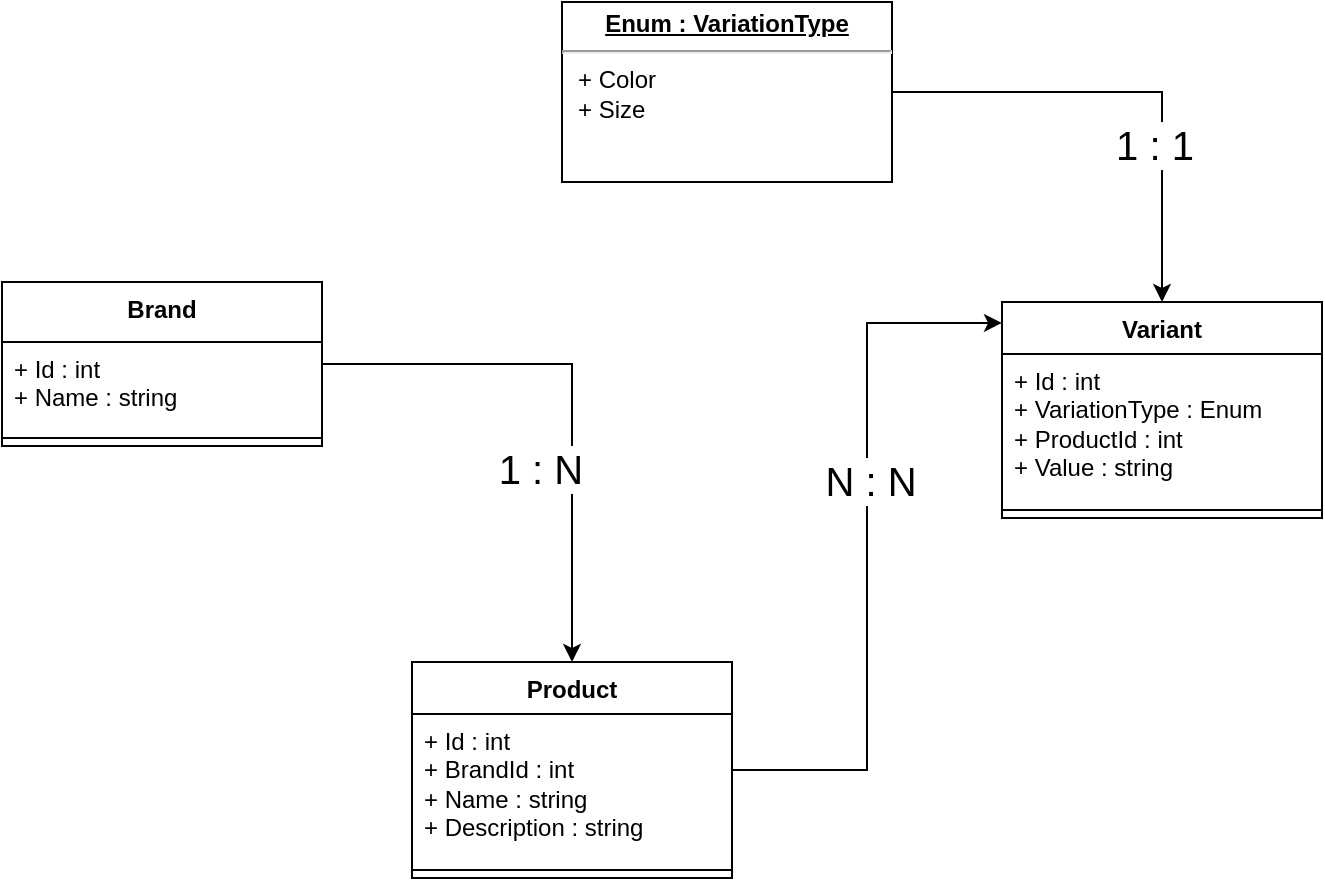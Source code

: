 <mxfile version="21.2.1" type="device">
  <diagram name="product-context" id="9T32YBrJPs4jaNjLuShG">
    <mxGraphModel dx="1064" dy="849" grid="1" gridSize="10" guides="1" tooltips="1" connect="1" arrows="1" fold="1" page="1" pageScale="1" pageWidth="850" pageHeight="1100" math="0" shadow="0">
      <root>
        <mxCell id="6dXZLjUjX2L0uS8dnxFx-0" />
        <mxCell id="6dXZLjUjX2L0uS8dnxFx-1" parent="6dXZLjUjX2L0uS8dnxFx-0" />
        <mxCell id="S02hyk1k4mNcp11lXL6--23" style="edgeStyle=orthogonalEdgeStyle;rounded=0;orthogonalLoop=1;jettySize=auto;html=1;entryX=0;entryY=0.097;entryDx=0;entryDy=0;entryPerimeter=0;" parent="6dXZLjUjX2L0uS8dnxFx-1" source="aTCpEZcv4GBJmR-NWyq7-9" target="S02hyk1k4mNcp11lXL6--0" edge="1">
          <mxGeometry relative="1" as="geometry" />
        </mxCell>
        <mxCell id="S02hyk1k4mNcp11lXL6--24" value="N : N" style="edgeLabel;html=1;align=center;verticalAlign=middle;resizable=0;points=[];fontSize=20;" parent="S02hyk1k4mNcp11lXL6--23" vertex="1" connectable="0">
          <mxGeometry x="0.19" relative="1" as="geometry">
            <mxPoint x="1" y="1" as="offset" />
          </mxGeometry>
        </mxCell>
        <mxCell id="aTCpEZcv4GBJmR-NWyq7-9" value="Product" style="swimlane;fontStyle=1;align=center;verticalAlign=top;childLayout=stackLayout;horizontal=1;startSize=26;horizontalStack=0;resizeParent=1;resizeParentMax=0;resizeLast=0;collapsible=1;marginBottom=0;whiteSpace=wrap;html=1;" parent="6dXZLjUjX2L0uS8dnxFx-1" vertex="1">
          <mxGeometry x="305" y="410" width="160" height="108" as="geometry" />
        </mxCell>
        <mxCell id="aTCpEZcv4GBJmR-NWyq7-10" value="+ Id : int&lt;br&gt;+ BrandId : int&lt;br&gt;+ Name : string&lt;br&gt;+ Description : string" style="text;strokeColor=none;fillColor=none;align=left;verticalAlign=top;spacingLeft=4;spacingRight=4;overflow=hidden;rotatable=0;points=[[0,0.5],[1,0.5]];portConstraint=eastwest;whiteSpace=wrap;html=1;" parent="aTCpEZcv4GBJmR-NWyq7-9" vertex="1">
          <mxGeometry y="26" width="160" height="74" as="geometry" />
        </mxCell>
        <mxCell id="aTCpEZcv4GBJmR-NWyq7-11" value="" style="line;strokeWidth=1;fillColor=none;align=left;verticalAlign=middle;spacingTop=-1;spacingLeft=3;spacingRight=3;rotatable=0;labelPosition=right;points=[];portConstraint=eastwest;strokeColor=inherit;" parent="aTCpEZcv4GBJmR-NWyq7-9" vertex="1">
          <mxGeometry y="100" width="160" height="8" as="geometry" />
        </mxCell>
        <mxCell id="S02hyk1k4mNcp11lXL6--19" style="edgeStyle=orthogonalEdgeStyle;rounded=0;orthogonalLoop=1;jettySize=auto;html=1;" parent="6dXZLjUjX2L0uS8dnxFx-1" source="aTCpEZcv4GBJmR-NWyq7-13" target="aTCpEZcv4GBJmR-NWyq7-9" edge="1">
          <mxGeometry relative="1" as="geometry" />
        </mxCell>
        <mxCell id="S02hyk1k4mNcp11lXL6--20" value="1 : N" style="edgeLabel;html=1;align=center;verticalAlign=middle;resizable=0;points=[];spacing=2;spacingTop=4;fontSize=20;" parent="S02hyk1k4mNcp11lXL6--19" vertex="1" connectable="0">
          <mxGeometry x="0.321" y="-1" relative="1" as="geometry">
            <mxPoint x="-15" y="-6" as="offset" />
          </mxGeometry>
        </mxCell>
        <mxCell id="aTCpEZcv4GBJmR-NWyq7-13" value="Brand" style="swimlane;fontStyle=1;align=center;verticalAlign=top;childLayout=stackLayout;horizontal=1;startSize=30;horizontalStack=0;resizeParent=1;resizeParentMax=0;resizeLast=0;collapsible=1;marginBottom=0;whiteSpace=wrap;html=1;" parent="6dXZLjUjX2L0uS8dnxFx-1" vertex="1">
          <mxGeometry x="100" y="220" width="160" height="82" as="geometry" />
        </mxCell>
        <mxCell id="aTCpEZcv4GBJmR-NWyq7-14" value="+ Id : int&lt;br style=&quot;border-color: var(--border-color);&quot;&gt;+ Name : string" style="text;strokeColor=none;fillColor=none;align=left;verticalAlign=top;spacingLeft=4;spacingRight=4;overflow=hidden;rotatable=0;points=[[0,0.5],[1,0.5]];portConstraint=eastwest;whiteSpace=wrap;html=1;" parent="aTCpEZcv4GBJmR-NWyq7-13" vertex="1">
          <mxGeometry y="30" width="160" height="44" as="geometry" />
        </mxCell>
        <mxCell id="aTCpEZcv4GBJmR-NWyq7-15" value="" style="line;strokeWidth=1;fillColor=none;align=left;verticalAlign=middle;spacingTop=-1;spacingLeft=3;spacingRight=3;rotatable=0;labelPosition=right;points=[];portConstraint=eastwest;strokeColor=inherit;" parent="aTCpEZcv4GBJmR-NWyq7-13" vertex="1">
          <mxGeometry y="74" width="160" height="8" as="geometry" />
        </mxCell>
        <mxCell id="S02hyk1k4mNcp11lXL6--0" value="Variant" style="swimlane;fontStyle=1;align=center;verticalAlign=top;childLayout=stackLayout;horizontal=1;startSize=26;horizontalStack=0;resizeParent=1;resizeParentMax=0;resizeLast=0;collapsible=1;marginBottom=0;whiteSpace=wrap;html=1;" parent="6dXZLjUjX2L0uS8dnxFx-1" vertex="1">
          <mxGeometry x="600" y="230" width="160" height="108" as="geometry" />
        </mxCell>
        <mxCell id="S02hyk1k4mNcp11lXL6--1" value="+ Id : int&lt;br style=&quot;border-color: var(--border-color);&quot;&gt;+ VariationType : Enum&lt;br&gt;+ ProductId : int&lt;br style=&quot;border-color: var(--border-color);&quot;&gt;+ Value : string" style="text;strokeColor=none;fillColor=none;align=left;verticalAlign=top;spacingLeft=4;spacingRight=4;overflow=hidden;rotatable=0;points=[[0,0.5],[1,0.5]];portConstraint=eastwest;whiteSpace=wrap;html=1;" parent="S02hyk1k4mNcp11lXL6--0" vertex="1">
          <mxGeometry y="26" width="160" height="74" as="geometry" />
        </mxCell>
        <mxCell id="S02hyk1k4mNcp11lXL6--2" value="" style="line;strokeWidth=1;fillColor=none;align=left;verticalAlign=middle;spacingTop=-1;spacingLeft=3;spacingRight=3;rotatable=0;labelPosition=right;points=[];portConstraint=eastwest;strokeColor=inherit;" parent="S02hyk1k4mNcp11lXL6--0" vertex="1">
          <mxGeometry y="100" width="160" height="8" as="geometry" />
        </mxCell>
        <mxCell id="S02hyk1k4mNcp11lXL6--25" style="edgeStyle=orthogonalEdgeStyle;rounded=0;orthogonalLoop=1;jettySize=auto;html=1;" parent="6dXZLjUjX2L0uS8dnxFx-1" source="S02hyk1k4mNcp11lXL6--16" target="S02hyk1k4mNcp11lXL6--0" edge="1">
          <mxGeometry relative="1" as="geometry" />
        </mxCell>
        <mxCell id="S02hyk1k4mNcp11lXL6--26" value="1 : 1" style="edgeLabel;html=1;align=center;verticalAlign=middle;resizable=0;points=[];fontSize=20;" parent="S02hyk1k4mNcp11lXL6--25" vertex="1" connectable="0">
          <mxGeometry x="0.342" y="-4" relative="1" as="geometry">
            <mxPoint as="offset" />
          </mxGeometry>
        </mxCell>
        <mxCell id="S02hyk1k4mNcp11lXL6--16" value="&lt;p style=&quot;margin:0px;margin-top:4px;text-align:center;text-decoration:underline;&quot;&gt;&lt;b&gt;Enum : VariationType&lt;/b&gt;&lt;/p&gt;&lt;hr&gt;&lt;p style=&quot;margin:0px;margin-left:8px;&quot;&gt;&lt;span style=&quot;background-color: initial;&quot;&gt;+ Color&lt;/span&gt;&lt;/p&gt;&lt;p style=&quot;margin:0px;margin-left:8px;&quot;&gt;&lt;span style=&quot;background-color: initial;&quot;&gt;+ Size&lt;/span&gt;&lt;br&gt;&lt;/p&gt;" style="verticalAlign=top;align=left;overflow=fill;fontSize=12;fontFamily=Helvetica;html=1;whiteSpace=wrap;" parent="6dXZLjUjX2L0uS8dnxFx-1" vertex="1">
          <mxGeometry x="380" y="80" width="165" height="90" as="geometry" />
        </mxCell>
      </root>
    </mxGraphModel>
  </diagram>
</mxfile>
